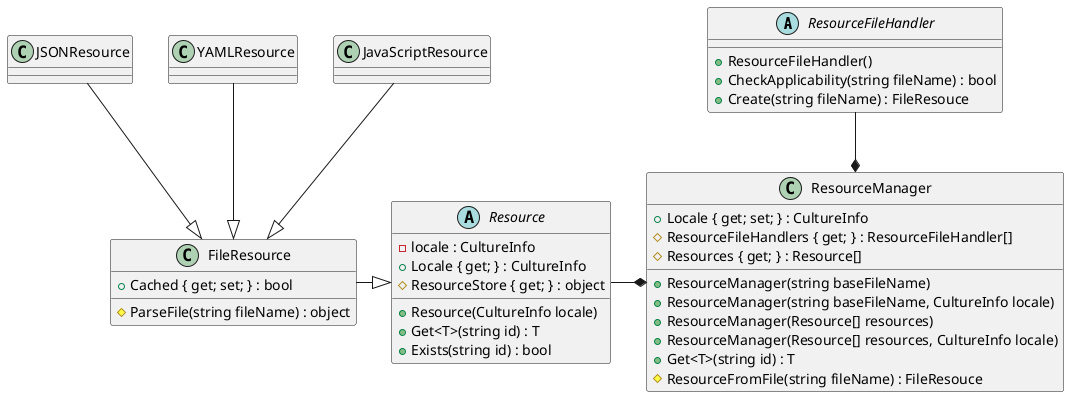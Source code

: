 @startuml ResourceManager.js
abstract class ResourceFileHandler
{
    + ResourceFileHandler()
    + CheckApplicability(string fileName) : bool
    + Create(string fileName) : FileResouce
}

abstract class Resource
{
    - locale : CultureInfo
    + Resource(CultureInfo locale)
    + Locale { get; } : CultureInfo
    # ResourceStore { get; } : object
    + Get<T>(string id) : T
    + Exists(string id) : bool
}

class ResourceManager
{
    + ResourceManager(string baseFileName)
    + ResourceManager(string baseFileName, CultureInfo locale)
    + ResourceManager(Resource[] resources)
    + ResourceManager(Resource[] resources, CultureInfo locale)
    + Locale { get; set; } : CultureInfo
    # ResourceFileHandlers { get; } : ResourceFileHandler[]
    # Resources { get; } : Resource[]
    + Get<T>(string id) : T
    # ResourceFromFile(string fileName) : FileResouce
}

class FileResource
{
    + Cached { get; set; } : bool
    # ParseFile(string fileName) : object
}

class JSONResource
{
}

class YAMLResource
{
}

class JavaScriptResource
{
}

JSONResource --|> FileResource
YAMLResource --|> FileResource
JavaScriptResource --|> FileResource
FileResource -|> Resource
Resource -* ResourceManager
ResourceFileHandler --* ResourceManager
@enduml